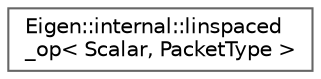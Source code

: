 digraph "类继承关系图"
{
 // LATEX_PDF_SIZE
  bgcolor="transparent";
  edge [fontname=Helvetica,fontsize=10,labelfontname=Helvetica,labelfontsize=10];
  node [fontname=Helvetica,fontsize=10,shape=box,height=0.2,width=0.4];
  rankdir="LR";
  Node0 [id="Node000000",label="Eigen::internal::linspaced\l_op\< Scalar, PacketType \>",height=0.2,width=0.4,color="grey40", fillcolor="white", style="filled",URL="$struct_eigen_1_1internal_1_1linspaced__op.html",tooltip=" "];
}
